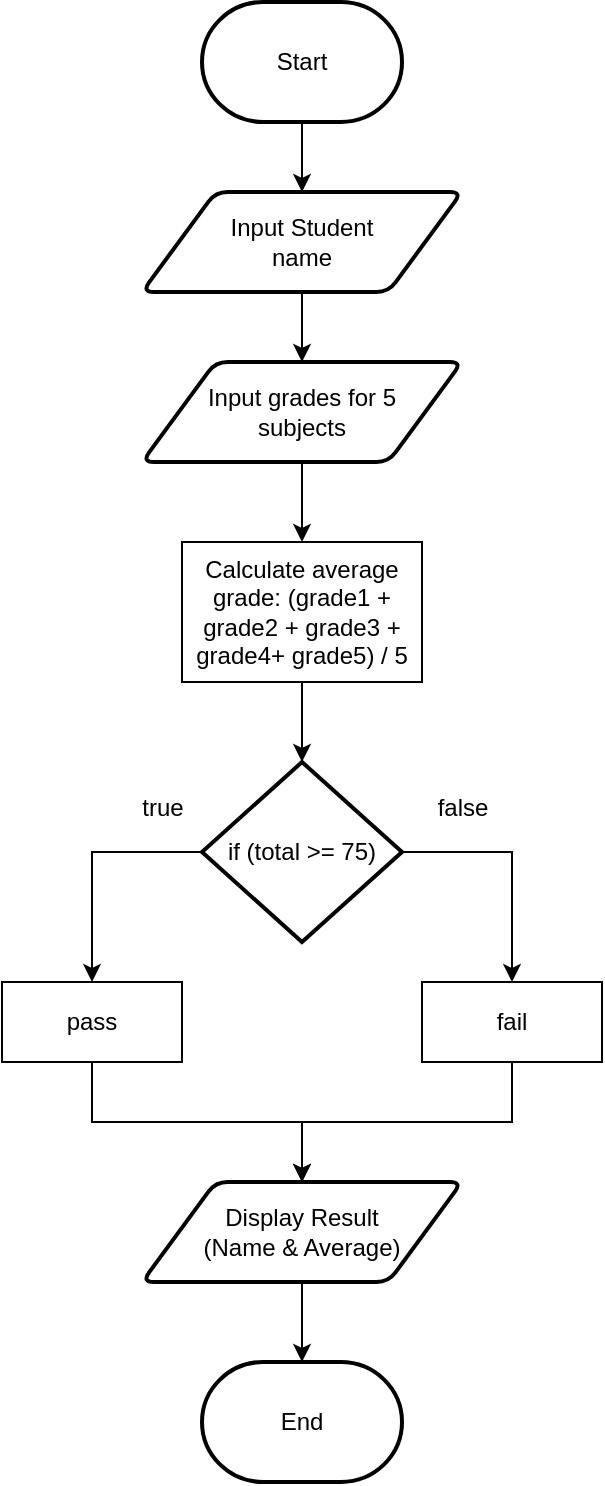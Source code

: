 <mxfile version="26.1.0">
  <diagram id="C5RBs43oDa-KdzZeNtuy" name="Page-1">
    <mxGraphModel dx="1500" dy="814" grid="1" gridSize="10" guides="1" tooltips="1" connect="1" arrows="1" fold="1" page="1" pageScale="1" pageWidth="827" pageHeight="1169" math="0" shadow="0">
      <root>
        <mxCell id="WIyWlLk6GJQsqaUBKTNV-0" />
        <mxCell id="WIyWlLk6GJQsqaUBKTNV-1" parent="WIyWlLk6GJQsqaUBKTNV-0" />
        <mxCell id="XS5C7Bav8lUVdZ2p9Nv9-7" style="edgeStyle=orthogonalEdgeStyle;rounded=0;orthogonalLoop=1;jettySize=auto;html=1;entryX=0.5;entryY=0;entryDx=0;entryDy=0;" edge="1" parent="WIyWlLk6GJQsqaUBKTNV-1" source="XS5C7Bav8lUVdZ2p9Nv9-0" target="XS5C7Bav8lUVdZ2p9Nv9-2">
          <mxGeometry relative="1" as="geometry" />
        </mxCell>
        <mxCell id="XS5C7Bav8lUVdZ2p9Nv9-0" value="Start" style="strokeWidth=2;html=1;shape=mxgraph.flowchart.terminator;whiteSpace=wrap;" vertex="1" parent="WIyWlLk6GJQsqaUBKTNV-1">
          <mxGeometry x="170" y="90" width="100" height="60" as="geometry" />
        </mxCell>
        <mxCell id="XS5C7Bav8lUVdZ2p9Nv9-1" value="End" style="strokeWidth=2;html=1;shape=mxgraph.flowchart.terminator;whiteSpace=wrap;" vertex="1" parent="WIyWlLk6GJQsqaUBKTNV-1">
          <mxGeometry x="170" y="770" width="100" height="60" as="geometry" />
        </mxCell>
        <mxCell id="XS5C7Bav8lUVdZ2p9Nv9-4" style="edgeStyle=orthogonalEdgeStyle;rounded=0;orthogonalLoop=1;jettySize=auto;html=1;entryX=0.5;entryY=0;entryDx=0;entryDy=0;" edge="1" parent="WIyWlLk6GJQsqaUBKTNV-1" source="XS5C7Bav8lUVdZ2p9Nv9-2" target="XS5C7Bav8lUVdZ2p9Nv9-3">
          <mxGeometry relative="1" as="geometry" />
        </mxCell>
        <mxCell id="XS5C7Bav8lUVdZ2p9Nv9-2" value="Input Student&lt;br&gt;name" style="shape=parallelogram;html=1;strokeWidth=2;perimeter=parallelogramPerimeter;whiteSpace=wrap;rounded=1;arcSize=12;size=0.23;" vertex="1" parent="WIyWlLk6GJQsqaUBKTNV-1">
          <mxGeometry x="140" y="185" width="160" height="50" as="geometry" />
        </mxCell>
        <mxCell id="XS5C7Bav8lUVdZ2p9Nv9-6" style="edgeStyle=orthogonalEdgeStyle;rounded=0;orthogonalLoop=1;jettySize=auto;html=1;entryX=0.5;entryY=0;entryDx=0;entryDy=0;" edge="1" parent="WIyWlLk6GJQsqaUBKTNV-1" source="XS5C7Bav8lUVdZ2p9Nv9-3" target="XS5C7Bav8lUVdZ2p9Nv9-5">
          <mxGeometry relative="1" as="geometry" />
        </mxCell>
        <mxCell id="XS5C7Bav8lUVdZ2p9Nv9-3" value="Input grades for 5&lt;br&gt;subjects" style="shape=parallelogram;html=1;strokeWidth=2;perimeter=parallelogramPerimeter;whiteSpace=wrap;rounded=1;arcSize=12;size=0.23;" vertex="1" parent="WIyWlLk6GJQsqaUBKTNV-1">
          <mxGeometry x="140" y="270" width="160" height="50" as="geometry" />
        </mxCell>
        <mxCell id="XS5C7Bav8lUVdZ2p9Nv9-5" value="Calculate average grade: (grade1 + grade2 + grade3 + grade4+ grade5) / 5" style="rounded=0;whiteSpace=wrap;html=1;" vertex="1" parent="WIyWlLk6GJQsqaUBKTNV-1">
          <mxGeometry x="160" y="360" width="120" height="70" as="geometry" />
        </mxCell>
        <mxCell id="XS5C7Bav8lUVdZ2p9Nv9-13" style="edgeStyle=orthogonalEdgeStyle;rounded=0;orthogonalLoop=1;jettySize=auto;html=1;entryX=0.5;entryY=0;entryDx=0;entryDy=0;" edge="1" parent="WIyWlLk6GJQsqaUBKTNV-1" source="XS5C7Bav8lUVdZ2p9Nv9-8" target="XS5C7Bav8lUVdZ2p9Nv9-12">
          <mxGeometry relative="1" as="geometry" />
        </mxCell>
        <mxCell id="XS5C7Bav8lUVdZ2p9Nv9-14" style="edgeStyle=orthogonalEdgeStyle;rounded=0;orthogonalLoop=1;jettySize=auto;html=1;entryX=0.5;entryY=0;entryDx=0;entryDy=0;" edge="1" parent="WIyWlLk6GJQsqaUBKTNV-1" source="XS5C7Bav8lUVdZ2p9Nv9-8" target="XS5C7Bav8lUVdZ2p9Nv9-11">
          <mxGeometry relative="1" as="geometry" />
        </mxCell>
        <mxCell id="XS5C7Bav8lUVdZ2p9Nv9-8" value="if (total &amp;gt;= 75)" style="strokeWidth=2;html=1;shape=mxgraph.flowchart.decision;whiteSpace=wrap;" vertex="1" parent="WIyWlLk6GJQsqaUBKTNV-1">
          <mxGeometry x="170" y="470" width="100" height="90" as="geometry" />
        </mxCell>
        <mxCell id="XS5C7Bav8lUVdZ2p9Nv9-9" style="edgeStyle=orthogonalEdgeStyle;rounded=0;orthogonalLoop=1;jettySize=auto;html=1;entryX=0.5;entryY=0;entryDx=0;entryDy=0;entryPerimeter=0;" edge="1" parent="WIyWlLk6GJQsqaUBKTNV-1" source="XS5C7Bav8lUVdZ2p9Nv9-5" target="XS5C7Bav8lUVdZ2p9Nv9-8">
          <mxGeometry relative="1" as="geometry" />
        </mxCell>
        <mxCell id="XS5C7Bav8lUVdZ2p9Nv9-24" style="edgeStyle=orthogonalEdgeStyle;rounded=0;orthogonalLoop=1;jettySize=auto;html=1;entryX=0.5;entryY=0;entryDx=0;entryDy=0;" edge="1" parent="WIyWlLk6GJQsqaUBKTNV-1" source="XS5C7Bav8lUVdZ2p9Nv9-11" target="XS5C7Bav8lUVdZ2p9Nv9-20">
          <mxGeometry relative="1" as="geometry">
            <mxPoint x="260" y="600" as="targetPoint" />
          </mxGeometry>
        </mxCell>
        <mxCell id="XS5C7Bav8lUVdZ2p9Nv9-11" value="fail" style="rounded=0;whiteSpace=wrap;html=1;" vertex="1" parent="WIyWlLk6GJQsqaUBKTNV-1">
          <mxGeometry x="280" y="580" width="90" height="40" as="geometry" />
        </mxCell>
        <mxCell id="XS5C7Bav8lUVdZ2p9Nv9-25" style="edgeStyle=orthogonalEdgeStyle;rounded=0;orthogonalLoop=1;jettySize=auto;html=1;entryX=0.5;entryY=0;entryDx=0;entryDy=0;" edge="1" parent="WIyWlLk6GJQsqaUBKTNV-1" source="XS5C7Bav8lUVdZ2p9Nv9-12" target="XS5C7Bav8lUVdZ2p9Nv9-20">
          <mxGeometry relative="1" as="geometry" />
        </mxCell>
        <mxCell id="XS5C7Bav8lUVdZ2p9Nv9-12" value="pass" style="rounded=0;whiteSpace=wrap;html=1;" vertex="1" parent="WIyWlLk6GJQsqaUBKTNV-1">
          <mxGeometry x="70" y="580" width="90" height="40" as="geometry" />
        </mxCell>
        <mxCell id="XS5C7Bav8lUVdZ2p9Nv9-17" value="true" style="text;html=1;align=center;verticalAlign=middle;resizable=0;points=[];autosize=1;strokeColor=none;fillColor=none;" vertex="1" parent="WIyWlLk6GJQsqaUBKTNV-1">
          <mxGeometry x="130" y="478" width="40" height="30" as="geometry" />
        </mxCell>
        <mxCell id="XS5C7Bav8lUVdZ2p9Nv9-18" value="false" style="text;html=1;align=center;verticalAlign=middle;resizable=0;points=[];autosize=1;strokeColor=none;fillColor=none;" vertex="1" parent="WIyWlLk6GJQsqaUBKTNV-1">
          <mxGeometry x="275" y="478" width="50" height="30" as="geometry" />
        </mxCell>
        <mxCell id="XS5C7Bav8lUVdZ2p9Nv9-20" value="Display Result&lt;br&gt;(Name &amp;amp; Average)" style="shape=parallelogram;html=1;strokeWidth=2;perimeter=parallelogramPerimeter;whiteSpace=wrap;rounded=1;arcSize=12;size=0.23;" vertex="1" parent="WIyWlLk6GJQsqaUBKTNV-1">
          <mxGeometry x="140" y="680" width="160" height="50" as="geometry" />
        </mxCell>
        <mxCell id="XS5C7Bav8lUVdZ2p9Nv9-26" style="edgeStyle=orthogonalEdgeStyle;rounded=0;orthogonalLoop=1;jettySize=auto;html=1;entryX=0.5;entryY=0;entryDx=0;entryDy=0;entryPerimeter=0;" edge="1" parent="WIyWlLk6GJQsqaUBKTNV-1" source="XS5C7Bav8lUVdZ2p9Nv9-20" target="XS5C7Bav8lUVdZ2p9Nv9-1">
          <mxGeometry relative="1" as="geometry" />
        </mxCell>
      </root>
    </mxGraphModel>
  </diagram>
</mxfile>
